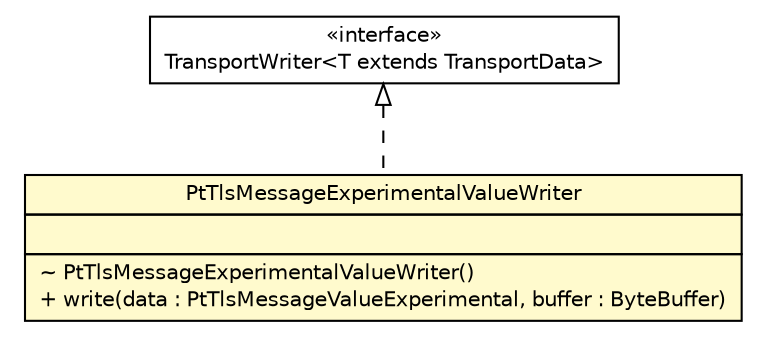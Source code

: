 #!/usr/local/bin/dot
#
# Class diagram 
# Generated by UMLGraph version R5_6 (http://www.umlgraph.org/)
#

digraph G {
	edge [fontname="Helvetica",fontsize=10,labelfontname="Helvetica",labelfontsize=10];
	node [fontname="Helvetica",fontsize=10,shape=plaintext];
	nodesep=0.25;
	ranksep=0.5;
	// de.hsbremen.tc.tnc.message.t.serialize.bytebuffer.TransportWriter<T extends de.hsbremen.tc.tnc.message.t.TransportData>
	c134444 [label=<<table title="de.hsbremen.tc.tnc.message.t.serialize.bytebuffer.TransportWriter" border="0" cellborder="1" cellspacing="0" cellpadding="2" port="p" href="../../../../../../../de/hsbremen/tc/tnc/message/t/serialize/bytebuffer/TransportWriter.html">
		<tr><td><table border="0" cellspacing="0" cellpadding="1">
<tr><td align="center" balign="center"> &#171;interface&#187; </td></tr>
<tr><td align="center" balign="center"> TransportWriter&lt;T extends TransportData&gt; </td></tr>
		</table></td></tr>
		</table>>, URL="../../../../../../../de/hsbremen/tc/tnc/message/t/serialize/bytebuffer/TransportWriter.html", fontname="Helvetica", fontcolor="black", fontsize=10.0];
	// org.ietf.nea.pt.serialize.writer.bytebuffer.PtTlsMessageExperimentalValueWriter
	c134502 [label=<<table title="org.ietf.nea.pt.serialize.writer.bytebuffer.PtTlsMessageExperimentalValueWriter" border="0" cellborder="1" cellspacing="0" cellpadding="2" port="p" bgcolor="lemonChiffon" href="./PtTlsMessageExperimentalValueWriter.html">
		<tr><td><table border="0" cellspacing="0" cellpadding="1">
<tr><td align="center" balign="center"> PtTlsMessageExperimentalValueWriter </td></tr>
		</table></td></tr>
		<tr><td><table border="0" cellspacing="0" cellpadding="1">
<tr><td align="left" balign="left">  </td></tr>
		</table></td></tr>
		<tr><td><table border="0" cellspacing="0" cellpadding="1">
<tr><td align="left" balign="left"> ~ PtTlsMessageExperimentalValueWriter() </td></tr>
<tr><td align="left" balign="left"> + write(data : PtTlsMessageValueExperimental, buffer : ByteBuffer) </td></tr>
		</table></td></tr>
		</table>>, URL="./PtTlsMessageExperimentalValueWriter.html", fontname="Helvetica", fontcolor="black", fontsize=10.0];
	//org.ietf.nea.pt.serialize.writer.bytebuffer.PtTlsMessageExperimentalValueWriter implements de.hsbremen.tc.tnc.message.t.serialize.bytebuffer.TransportWriter<T extends de.hsbremen.tc.tnc.message.t.TransportData>
	c134444:p -> c134502:p [dir=back,arrowtail=empty,style=dashed];
}

